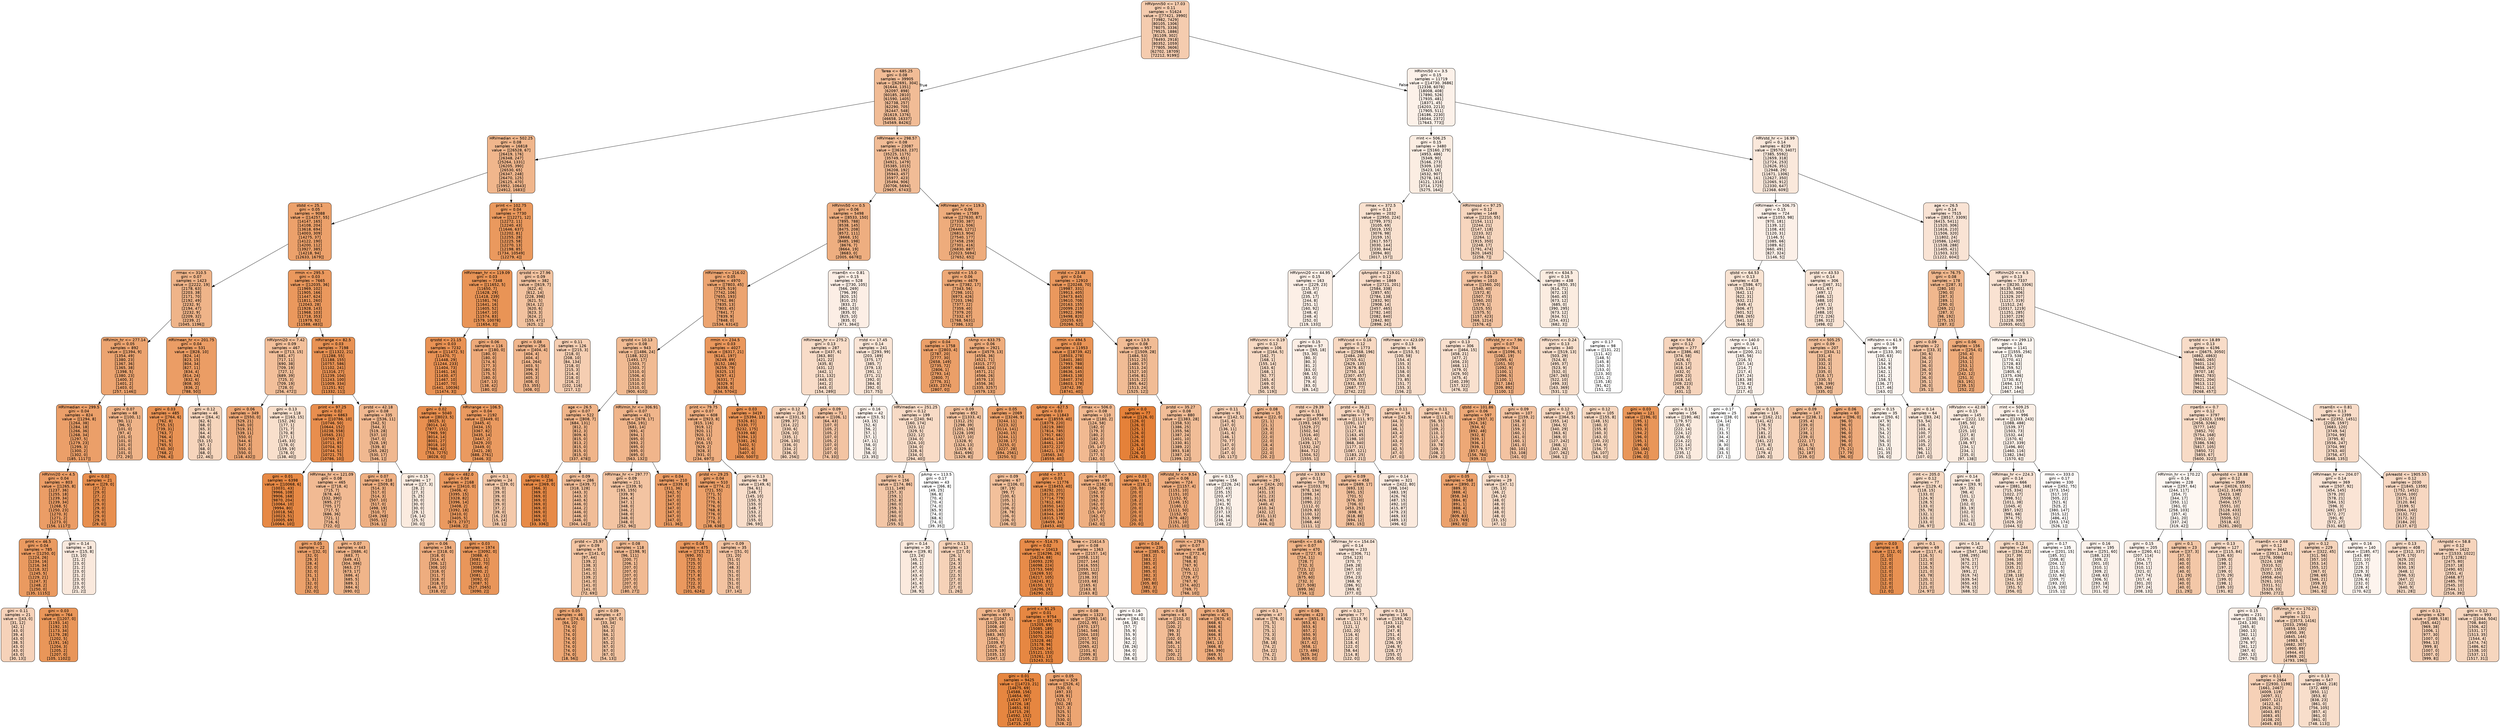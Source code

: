 digraph Tree {
node [shape=box, style="filled, rounded", color="black", fontname=helvetica] ;
edge [fontname=helvetica] ;
0 [label="HRVpnni50 <= 17.03\ngini = 0.11\nsamples = 51624\nvalue = [[77421, 3990]\n[73982, 7429]\n[80105, 1306]\n[78075, 3336]\n[79525, 1886]\n[81109, 302]\n[78493, 2918]\n[80352, 1059]\n[77805, 3606]\n[62702, 18709]\n[72212, 9199]]", fillcolor="#f5ccaf"] ;
1 [label="Tarea <= 685.25\ngini = 0.08\nsamples = 39905\nvalue = [[62691, 304]\n[61644, 1351]\n[62097, 898]\n[60185, 2810]\n[61590, 1405]\n[62738, 257]\n[62290, 705]\n[62447, 548]\n[61619, 1376]\n[46658, 16337]\n[54569, 8426]]", fillcolor="#f1bc96"] ;
0 -> 1 [labeldistance=2.5, labelangle=45, headlabel="True"] ;
3 [label="HRVmedian <= 502.25\ngini = 0.08\nsamples = 16818\nvalue = [[26528, 67]\n[26419, 176]\n[26348, 247]\n[25264, 1331]\n[26205, 390]\n[26530, 65]\n[26347, 248]\n[26470, 125]\n[26125, 470]\n[15952, 10643]\n[24912, 1683]]", fillcolor="#f0b68c"] ;
1 -> 3 ;
5 [label="ststd <= 25.1\ngini = 0.05\nsamples = 9088\nvalue = [[14257, 55]\n[14147, 165]\n[14108, 204]\n[13618, 694]\n[14003, 309]\n[14275, 37]\n[14122, 190]\n[14200, 112]\n[13927, 385]\n[14218, 94]\n[12633, 1679]]", fillcolor="#eca16b"] ;
3 -> 5 ;
15 [label="rrmax <= 310.5\ngini = 0.07\nsamples = 1423\nvalue = [[2222, 19]\n[2178, 63]\n[2203, 38]\n[2171, 70]\n[2192, 49]\n[2232, 9]\n[2194, 47]\n[2232, 9]\n[2209, 32]\n[2239, 2]\n[1045, 1196]]", fillcolor="#efb489"] ;
5 -> 15 ;
19 [label="HRVmin_hr <= 277.14\ngini = 0.05\nsamples = 892\nvalue = [[1394, 9]\n[1354, 49]\n[1380, 23]\n[1367, 36]\n[1365, 38]\n[1398, 5]\n[1380, 23]\n[1400, 3]\n[1401, 2]\n[1403, 0]\n[257, 1146]]", fillcolor="#eca470"] ;
15 -> 19 ;
107 [label="HRVmedian <= 299.5\ngini = 0.04\nsamples = 824\nvalue = [[1294, 8]\n[1264, 38]\n[1284, 18]\n[1266, 36]\n[1268, 34]\n[1297, 5]\n[1279, 23]\n[1299, 3]\n[1300, 2]\n[1302, 0]\n[185, 1117]]", fillcolor="#eb9f69"] ;
19 -> 107 ;
135 [label="HRVnni20 <= 4.5\ngini = 0.04\nsamples = 803\nvalue = [[1265, 8]\n[1237, 36]\n[1255, 18]\n[1239, 34]\n[1239, 34]\n[1268, 5]\n[1250, 23]\n[1270, 3]\n[1271, 2]\n[1273, 0]\n[156, 1117]]", fillcolor="#eb9d66"] ;
107 -> 135 ;
137 [label="print <= 46.5\ngini = 0.04\nsamples = 785\nvalue = [[1250, 0]\n[1224, 26]\n[1234, 16]\n[1216, 34]\n[1218, 32]\n[1245, 5]\n[1229, 21]\n[1247, 3]\n[1248, 2]\n[1250, 0]\n[135, 1115]]", fillcolor="#ea9a60"] ;
135 -> 137 ;
153 [label="gini = 0.11\nsamples = 21\nvalue = [[43, 0]\n[31, 12]\n[42, 1]\n[43, 0]\n[39, 4]\n[43, 0]\n[38, 5]\n[43, 0]\n[43, 0]\n[43, 0]\n[30, 13]]", fillcolor="#f6d2b9"] ;
137 -> 153 ;
154 [label="gini = 0.03\nsamples = 764\nvalue = [[1207, 0]\n[1193, 14]\n[1192, 15]\n[1173, 34]\n[1179, 28]\n[1202, 5]\n[1191, 16]\n[1204, 3]\n[1205, 2]\n[1207, 0]\n[105, 1102]]", fillcolor="#e99659"] ;
137 -> 154 ;
138 [label="gini = 0.14\nsamples = 18\nvalue = [[15, 8]\n[13, 10]\n[21, 2]\n[23, 0]\n[21, 2]\n[23, 0]\n[21, 2]\n[23, 0]\n[23, 0]\n[23, 0]\n[21, 2]]", fillcolor="#fae9dd"] ;
135 -> 138 ;
136 [label="gini = 0.02\nsamples = 21\nvalue = [[29, 0]\n[27, 2]\n[29, 0]\n[27, 2]\n[29, 0]\n[29, 0]\n[29, 0]\n[29, 0]\n[29, 0]\n[29, 0]\n[29, 0]]", fillcolor="#e88f4f"] ;
107 -> 136 ;
108 [label="gini = 0.07\nsamples = 68\nvalue = [[100, 1]\n[90, 11]\n[96, 5]\n[101, 0]\n[97, 4]\n[101, 0]\n[101, 0]\n[101, 0]\n[101, 0]\n[101, 0]\n[72, 29]]", fillcolor="#efb489"] ;
19 -> 108 ;
20 [label="HRVmean_hr <= 201.75\ngini = 0.04\nsamples = 531\nvalue = [[828, 10]\n[824, 14]\n[823, 15]\n[804, 34]\n[827, 11]\n[834, 4]\n[814, 24]\n[832, 6]\n[808, 30]\n[836, 2]\n[788, 50]]", fillcolor="#eb9d65"] ;
15 -> 20 ;
105 [label="gini = 0.03\nsamples = 485\nvalue = [[764, 6]\n[762, 8]\n[755, 15]\n[739, 31]\n[763, 7]\n[766, 4]\n[761, 9]\n[765, 5]\n[740, 30]\n[768, 2]\n[766, 4]]", fillcolor="#e99355"] ;
20 -> 105 ;
106 [label="gini = 0.12\nsamples = 46\nvalue = [[64, 4]\n[62, 6]\n[68, 0]\n[65, 3]\n[64, 4]\n[68, 0]\n[53, 15]\n[67, 1]\n[68, 0]\n[68, 0]\n[22, 46]]", fillcolor="#f6d5bc"] ;
20 -> 106 ;
16 [label="rrmin <= 295.5\ngini = 0.03\nsamples = 7665\nvalue = [[12035, 36]\n[11969, 102]\n[11905, 166]\n[11447, 624]\n[11811, 260]\n[12043, 28]\n[11928, 143]\n[11968, 103]\n[11718, 353]\n[11979, 92]\n[11588, 483]]", fillcolor="#ea985d"] ;
5 -> 16 ;
21 [label="HRVpnni20 <= 7.42\ngini = 0.09\nsamples = 467\nvalue = [[713, 15]\n[681, 47]\n[717, 11]\n[690, 38]\n[709, 19]\n[727, 1]\n[689, 39]\n[725, 3]\n[709, 19]\n[728, 0]\n[256, 472]]", fillcolor="#f2bf9a"] ;
16 -> 21 ;
73 [label="gini = 0.06\nsamples = 349\nvalue = [[550, 0]\n[529, 21]\n[540, 10]\n[519, 31]\n[539, 11]\n[550, 0]\n[544, 6]\n[547, 3]\n[550, 0]\n[550, 0]\n[118, 432]]", fillcolor="#eda877"] ;
21 -> 73 ;
74 [label="gini = 0.13\nsamples = 118\nvalue = [[163, 15]\n[152, 26]\n[177, 1]\n[171, 7]\n[170, 8]\n[177, 1]\n[145, 33]\n[178, 0]\n[159, 19]\n[178, 0]\n[138, 40]]", fillcolor="#f8dfcc"] ;
21 -> 74 ;
22 [label="HRVrange <= 82.5\ngini = 0.03\nsamples = 7198\nvalue = [[11322, 21]\n[11288, 55]\n[11188, 155]\n[10757, 586]\n[11102, 241]\n[11316, 27]\n[11239, 104]\n[11243, 100]\n[11009, 334]\n[11251, 92]\n[11332, 11]]", fillcolor="#e89254"] ;
16 -> 22 ;
35 [label="print <= 97.25\ngini = 0.02\nsamples = 6863\nvalue = [[10786, 10]\n[10746, 50]\n[10644, 152]\n[10238, 558]\n[10565, 231]\n[10769, 27]\n[10711, 85]\n[10704, 92]\n[10744, 52]\n[10721, 75]\n[10786, 10]]", fillcolor="#e88e4e"] ;
22 -> 35 ;
37 [label="gini = 0.01\nsamples = 6398\nvalue = [[10068, 6]\n[10031, 43]\n[9966, 108]\n[9906, 168]\n[9870, 204]\n[10064, 10]\n[9994, 80]\n[10018, 56]\n[10023, 51]\n[10005, 69]\n[10064, 10]]", fillcolor="#e78945"] ;
35 -> 37 ;
38 [label="HRVmax_hr <= 121.09\ngini = 0.08\nsamples = 465\nvalue = [[718, 4]\n[715, 7]\n[678, 44]\n[332, 390]\n[695, 27]\n[705, 17]\n[717, 5]\n[686, 36]\n[721, 1]\n[716, 6]\n[722, 0]]", fillcolor="#f1ba93"] ;
35 -> 38 ;
95 [label="gini = 0.05\nsamples = 22\nvalue = [[32, 0]\n[32, 0]\n[29, 3]\n[28, 4]\n[32, 0]\n[32, 0]\n[31, 1]\n[1, 31]\n[32, 0]\n[32, 0]\n[32, 0]]", fillcolor="#eba06a"] ;
38 -> 95 ;
96 [label="gini = 0.07\nsamples = 443\nvalue = [[686, 4]\n[683, 7]\n[649, 41]\n[304, 386]\n[663, 27]\n[673, 17]\n[686, 4]\n[685, 5]\n[689, 1]\n[684, 6]\n[690, 0]]", fillcolor="#f0b58a"] ;
38 -> 96 ;
36 [label="prstd <= 42.18\ngini = 0.08\nsamples = 335\nvalue = [[536, 11]\n[542, 5]\n[544, 3]\n[519, 28]\n[537, 10]\n[547, 0]\n[528, 19]\n[539, 8]\n[265, 282]\n[530, 17]\n[546, 1]]", fillcolor="#f0b890"] ;
22 -> 36 ;
147 [label="gini = 0.07\nsamples = 318\nvalue = [[509, 8]\n[514, 3]\n[517, 0]\n[514, 3]\n[507, 10]\n[517, 0]\n[498, 19]\n[510, 7]\n[249, 268]\n[505, 12]\n[516, 1]]", fillcolor="#efb083"] ;
36 -> 147 ;
148 [label="gini = 0.15\nsamples = 17\nvalue = [[27, 3]\n[28, 2]\n[27, 3]\n[5, 25]\n[30, 0]\n[30, 0]\n[30, 0]\n[29, 1]\n[16, 14]\n[25, 5]\n[30, 0]]", fillcolor="#fbebdf"] ;
36 -> 148 ;
6 [label="print <= 102.75\ngini = 0.04\nsamples = 7730\nvalue = [[12271, 12]\n[12272, 11]\n[12240, 43]\n[11646, 637]\n[12202, 81]\n[12255, 28]\n[12225, 58]\n[12270, 13]\n[12198, 85]\n[1734, 10549]\n[12279, 4]]", fillcolor="#ea995e"] ;
3 -> 6 ;
25 [label="HRVmean_hr <= 119.09\ngini = 0.03\nsamples = 7348\nvalue = [[11652, 5]\n[11650, 7]\n[11628, 29]\n[11418, 239]\n[11581, 76]\n[11641, 16]\n[11605, 52]\n[11647, 10]\n[11574, 83]\n[1579, 10078]\n[11654, 3]]", fillcolor="#e99456"] ;
6 -> 25 ;
51 [label="qrsstd <= 21.15\ngini = 0.03\nsamples = 7232\nvalue = [[11472, 5]\n[11470, 7]\n[11448, 29]\n[11244, 233]\n[11404, 73]\n[11461, 16]\n[11430, 47]\n[11467, 10]\n[11407, 70]\n[1441, 10036]\n[11474, 3]]", fillcolor="#e99254"] ;
25 -> 51 ;
125 [label="gini = 0.02\nsamples = 5040\nvalue = [[8023, 5]\n[8025, 3]\n[8014, 14]\n[7877, 151]\n[7969, 59]\n[8014, 14]\n[8001, 27]\n[8018, 10]\n[7986, 42]\n[753, 7275]\n[8028, 0]]", fillcolor="#e88f4f"] ;
51 -> 125 ;
126 [label="HRVrange <= 106.5\ngini = 0.04\nsamples = 2192\nvalue = [[3449, 0]\n[3445, 4]\n[3434, 15]\n[3367, 82]\n[3435, 14]\n[3447, 2]\n[3429, 20]\n[3449, 0]\n[3421, 28]\n[688, 2761]\n[3446, 3]]", fillcolor="#ea9a60"] ;
51 -> 126 ;
193 [label="rAmp <= 482.0\ngini = 0.04\nsamples = 2168\nvalue = [[3410, 0]\n[3406, 4]\n[3395, 15]\n[3328, 82]\n[3396, 14]\n[3408, 2]\n[3392, 18]\n[3410, 0]\n[3405, 5]\n[673, 2737]\n[3408, 2]]", fillcolor="#ea995f"] ;
126 -> 193 ;
195 [label="gini = 0.06\nsamples = 194\nvalue = [[318, 0]\n[318, 0]\n[314, 4]\n[306, 12]\n[308, 10]\n[318, 0]\n[311, 7]\n[318, 0]\n[318, 0]\n[146, 172]\n[318, 0]]", fillcolor="#eead7f"] ;
193 -> 195 ;
196 [label="gini = 0.03\nsamples = 1974\nvalue = [[3092, 0]\n[3088, 4]\n[3081, 11]\n[3022, 70]\n[3088, 4]\n[3090, 2]\n[3081, 11]\n[3092, 0]\n[3087, 5]\n[527, 2565]\n[3090, 2]]", fillcolor="#e9965a"] ;
193 -> 196 ;
194 [label="gini = 0.1\nsamples = 24\nvalue = [[39, 0]\n[39, 0]\n[39, 0]\n[39, 0]\n[39, 0]\n[39, 0]\n[37, 2]\n[39, 0]\n[16, 23]\n[15, 24]\n[38, 1]]", fillcolor="#f4c9aa"] ;
126 -> 194 ;
52 [label="gini = 0.06\nsamples = 116\nvalue = [[180, 0]\n[180, 0]\n[180, 0]\n[174, 6]\n[177, 3]\n[180, 0]\n[175, 5]\n[180, 0]\n[167, 13]\n[138, 42]\n[180, 0]]", fillcolor="#eda979"] ;
25 -> 52 ;
26 [label="qrsstd <= 27.96\ngini = 0.09\nsamples = 382\nvalue = [[619, 7]\n[622, 4]\n[612, 14]\n[228, 398]\n[621, 5]\n[614, 12]\n[620, 6]\n[623, 3]\n[624, 2]\n[155, 471]\n[625, 1]]", fillcolor="#f2c29f"] ;
6 -> 26 ;
177 [label="gini = 0.08\nsamples = 256\nvalue = [[404, 4]\n[404, 4]\n[404, 4]\n[144, 264]\n[403, 5]\n[399, 9]\n[406, 2]\n[405, 3]\n[408, 0]\n[53, 355]\n[408, 0]]", fillcolor="#f0b68d"] ;
26 -> 177 ;
178 [label="gini = 0.11\nsamples = 126\nvalue = [[215, 3]\n[218, 0]\n[208, 10]\n[84, 134]\n[218, 0]\n[215, 3]\n[214, 4]\n[218, 0]\n[216, 2]\n[102, 116]\n[217, 1]]", fillcolor="#f5ceb2"] ;
26 -> 178 ;
4 [label="HRVmean <= 298.57\ngini = 0.08\nsamples = 23087\nvalue = [[36163, 237]\n[35225, 1175]\n[35749, 651]\n[34921, 1479]\n[35385, 1015]\n[36208, 192]\n[35943, 457]\n[35977, 423]\n[35494, 906]\n[30706, 5694]\n[29657, 6743]]", fillcolor="#f1bc96"] ;
1 -> 4 ;
7 [label="HRVnni50 <= 0.5\ngini = 0.06\nsamples = 5498\nvalue = [[8533, 150]\n[7895, 788]\n[8538, 145]\n[8475, 208]\n[8572, 111]\n[8668, 15]\n[8485, 198]\n[8676, 7]\n[8664, 19]\n[8683, 0]\n[2005, 6678]]", fillcolor="#eeae80"] ;
4 -> 7 ;
29 [label="HRVmean <= 216.02\ngini = 0.05\nsamples = 4970\nvalue = [[7803, 45]\n[7329, 519]\n[7742, 106]\n[7655, 193]\n[7762, 86]\n[7835, 13]\n[7803, 45]\n[7841, 7]\n[7839, 9]\n[7848, 0]\n[1534, 6314]]", fillcolor="#eca470"] ;
7 -> 29 ;
31 [label="qrsstd <= 10.13\ngini = 0.08\nsamples = 943\nvalue = [[1486, 24]\n[1188, 322]\n[1493, 17]\n[1503, 7]\n[1503, 7]\n[1510, 0]\n[1506, 4]\n[1510, 0]\n[1510, 0]\n[1510, 0]\n[900, 610]]", fillcolor="#f1bb93"] ;
29 -> 31 ;
59 [label="age <= 26.5\ngini = 0.07\nsamples = 522\nvalue = [[808, 7]\n[684, 131]\n[812, 3]\n[812, 3]\n[809, 6]\n[815, 0]\n[813, 2]\n[815, 0]\n[815, 0]\n[815, 0]\n[337, 478]]", fillcolor="#f0b58a"] ;
31 -> 59 ;
61 [label="gini = 0.02\nsamples = 236\nvalue = [[369, 0]\n[366, 3]\n[369, 0]\n[369, 0]\n[369, 0]\n[369, 0]\n[369, 0]\n[369, 0]\n[369, 0]\n[369, 0]\n[33, 336]]", fillcolor="#e78a47"] ;
59 -> 61 ;
62 [label="gini = 0.09\nsamples = 286\nvalue = [[439, 7]\n[318, 128]\n[443, 3]\n[443, 3]\n[440, 6]\n[446, 0]\n[444, 2]\n[446, 0]\n[446, 0]\n[446, 0]\n[304, 142]]", fillcolor="#f1bd98"] ;
59 -> 62 ;
60 [label="HRVmin_hr <= 306.91\ngini = 0.07\nsamples = 421\nvalue = [[678, 17]\n[504, 191]\n[681, 14]\n[691, 4]\n[694, 1]\n[695, 0]\n[693, 2]\n[695, 0]\n[695, 0]\n[695, 0]\n[563, 132]]", fillcolor="#f0b58b"] ;
31 -> 60 ;
131 [label="HRVmax_hr <= 297.77\ngini = 0.09\nsamples = 211\nvalue = [[339, 9]\n[193, 155]\n[339, 9]\n[344, 4]\n[347, 1]\n[348, 0]\n[346, 2]\n[348, 0]\n[348, 0]\n[348, 0]\n[252, 96]]", fillcolor="#f3c4a2"] ;
60 -> 131 ;
187 [label="prstd <= 25.97\ngini = 0.09\nsamples = 93\nvalue = [[141, 0]\n[97, 44]\n[139, 2]\n[138, 3]\n[140, 1]\n[141, 0]\n[139, 2]\n[141, 0]\n[141, 0]\n[141, 0]\n[72, 69]]", fillcolor="#f3c5a3"] ;
131 -> 187 ;
189 [label="gini = 0.05\nsamples = 46\nvalue = [[74, 0]\n[64, 10]\n[74, 0]\n[74, 0]\n[74, 0]\n[74, 0]\n[74, 0]\n[74, 0]\n[74, 0]\n[74, 0]\n[18, 56]]", fillcolor="#eda774"] ;
187 -> 189 ;
190 [label="gini = 0.09\nsamples = 47\nvalue = [[67, 0]\n[33, 34]\n[65, 2]\n[64, 3]\n[66, 1]\n[67, 0]\n[65, 2]\n[67, 0]\n[67, 0]\n[67, 0]\n[54, 13]]", fillcolor="#f3c5a3"] ;
187 -> 190 ;
188 [label="gini = 0.08\nsamples = 118\nvalue = [[198, 9]\n[96, 111]\n[200, 7]\n[206, 1]\n[207, 0]\n[207, 0]\n[207, 0]\n[207, 0]\n[207, 0]\n[207, 0]\n[180, 27]]", fillcolor="#f1ba92"] ;
131 -> 188 ;
132 [label="gini = 0.04\nsamples = 210\nvalue = [[339, 8]\n[311, 36]\n[342, 5]\n[347, 0]\n[347, 0]\n[347, 0]\n[347, 0]\n[347, 0]\n[347, 0]\n[347, 0]\n[311, 36]]", fillcolor="#eb9c64"] ;
60 -> 132 ;
32 [label="rrmin <= 234.5\ngini = 0.03\nsamples = 4027\nvalue = [[6317, 21]\n[6141, 197]\n[6249, 89]\n[6152, 186]\n[6259, 79]\n[6325, 13]\n[6297, 41]\n[6331, 7]\n[6329, 9]\n[6338, 0]\n[634, 5704]]", fillcolor="#ea975c"] ;
29 -> 32 ;
89 [label="print <= 79.75\ngini = 0.07\nsamples = 608\nvalue = [[923, 8]\n[815, 116]\n[919, 12]\n[920, 11]\n[920, 11]\n[931, 0]\n[916, 15]\n[929, 2]\n[928, 3]\n[931, 0]\n[234, 697]]", fillcolor="#efaf81"] ;
32 -> 89 ;
91 [label="prstd <= 29.25\ngini = 0.04\nsamples = 510\nvalue = [[774, 2]\n[721, 55]\n[771, 5]\n[775, 1]\n[770, 6]\n[776, 0]\n[768, 8]\n[776, 0]\n[773, 3]\n[776, 0]\n[138, 638]]", fillcolor="#eb9f68"] ;
89 -> 91 ;
133 [label="gini = 0.04\nsamples = 475\nvalue = [[723, 2]\n[690, 35]\n[720, 5]\n[725, 0]\n[722, 3]\n[725, 0]\n[717, 8]\n[725, 0]\n[722, 3]\n[725, 0]\n[101, 624]]", fillcolor="#ea985e"] ;
91 -> 133 ;
134 [label="gini = 0.09\nsamples = 35\nvalue = [[51, 0]\n[31, 20]\n[51, 0]\n[50, 1]\n[48, 3]\n[51, 0]\n[51, 0]\n[51, 0]\n[51, 0]\n[51, 0]\n[37, 14]]", fillcolor="#f3c3a1"] ;
91 -> 134 ;
92 [label="gini = 0.13\nsamples = 98\nvalue = [[149, 6]\n[94, 61]\n[148, 7]\n[145, 10]\n[150, 5]\n[155, 0]\n[148, 7]\n[153, 2]\n[155, 0]\n[155, 0]\n[96, 59]]", fillcolor="#f8ddca"] ;
89 -> 92 ;
90 [label="gini = 0.03\nsamples = 3419\nvalue = [[5394, 13]\n[5326, 81]\n[5330, 77]\n[5232, 175]\n[5339, 68]\n[5394, 13]\n[5381, 26]\n[5402, 5]\n[5401, 6]\n[5407, 0]\n[400, 5007]]", fillcolor="#e99355"] ;
32 -> 90 ;
30 [label="rrsamEn <= 0.81\ngini = 0.15\nsamples = 528\nvalue = [[730, 105]\n[566, 269]\n[796, 39]\n[820, 15]\n[810, 25]\n[833, 2]\n[682, 153]\n[835, 0]\n[825, 10]\n[835, 0]\n[471, 364]]", fillcolor="#fceee5"] ;
7 -> 30 ;
47 [label="HRVmean_hr <= 275.2\ngini = 0.13\nsamples = 287\nvalue = [[437, 6]\n[363, 80]\n[421, 22]\n[435, 8]\n[431, 12]\n[442, 1]\n[311, 132]\n[443, 0]\n[441, 2]\n[443, 0]\n[154, 289]]", fillcolor="#f8dcc8"] ;
30 -> 47 ;
93 [label="gini = 0.12\nsamples = 216\nvalue = [[331, 5]\n[299, 37]\n[314, 22]\n[330, 6]\n[326, 10]\n[335, 1]\n[206, 130]\n[336, 0]\n[334, 2]\n[336, 0]\n[80, 256]]", fillcolor="#f7d6be"] ;
47 -> 93 ;
94 [label="gini = 0.09\nsamples = 71\nvalue = [[106, 1]\n[64, 43]\n[107, 0]\n[105, 2]\n[105, 2]\n[107, 0]\n[105, 2]\n[107, 0]\n[107, 0]\n[107, 0]\n[74, 33]]", fillcolor="#f3c4a3"] ;
47 -> 94 ;
48 [label="rrstd <= 17.45\ngini = 0.14\nsamples = 241\nvalue = [[293, 99]\n[203, 189]\n[375, 17]\n[385, 7]\n[379, 13]\n[391, 1]\n[371, 21]\n[392, 0]\n[384, 8]\n[392, 0]\n[317, 75]]", fillcolor="#fae5d6"] ;
30 -> 48 ;
165 [label="gini = 0.16\nsamples = 42\nvalue = [[53, 5]\n[43, 15]\n[52, 6]\n[56, 2]\n[57, 1]\n[57, 1]\n[47, 11]\n[58, 0]\n[56, 2]\n[58, 0]\n[23, 35]]", fillcolor="#fcf2eb"] ;
48 -> 165 ;
166 [label="HRVmedian <= 251.25\ngini = 0.12\nsamples = 199\nvalue = [[240, 94]\n[160, 174]\n[323, 11]\n[329, 5]\n[322, 12]\n[334, 0]\n[324, 10]\n[334, 0]\n[328, 6]\n[334, 0]\n[294, 40]]", fillcolor="#f8dbc6"] ;
48 -> 166 ;
167 [label="gini = 0.1\nsamples = 156\nvalue = [[174, 86]\n[111, 149]\n[257, 3]\n[259, 1]\n[252, 8]\n[260, 0]\n[259, 1]\n[260, 0]\n[260, 0]\n[260, 0]\n[255, 5]]", fillcolor="#f3c6a6"] ;
166 -> 167 ;
168 [label="pAmp <= 113.5\ngini = 0.17\nsamples = 43\nvalue = [[66, 8]\n[49, 25]\n[66, 8]\n[70, 4]\n[70, 4]\n[74, 0]\n[65, 9]\n[74, 0]\n[68, 6]\n[74, 0]\n[39, 35]]", fillcolor="#ffffff"] ;
166 -> 168 ;
181 [label="gini = 0.14\nsamples = 30\nvalue = [[39, 8]\n[23, 24]\n[45, 2]\n[46, 1]\n[47, 0]\n[47, 0]\n[43, 4]\n[47, 0]\n[41, 6]\n[47, 0]\n[38, 9]]", fillcolor="#fbeade"] ;
168 -> 181 ;
182 [label="gini = 0.11\nsamples = 13\nvalue = [[27, 0]\n[26, 1]\n[21, 6]\n[24, 3]\n[23, 4]\n[27, 0]\n[22, 5]\n[27, 0]\n[27, 0]\n[27, 0]\n[1, 26]]", fillcolor="#f6d2b8"] ;
168 -> 182 ;
8 [label="HRVmean_hr <= 119.3\ngini = 0.06\nsamples = 17589\nvalue = [[27630, 87]\n[27330, 387]\n[27211, 506]\n[26446, 1271]\n[26813, 904]\n[27540, 177]\n[27458, 259]\n[27301, 416]\n[26830, 887]\n[22023, 5694]\n[27652, 65]]", fillcolor="#eeac7c"] ;
4 -> 8 ;
9 [label="qrsstd <= 15.0\ngini = 0.06\nsamples = 4679\nvalue = [[7382, 17]\n[7343, 56]\n[7298, 101]\n[6973, 426]\n[7203, 196]\n[7377, 22]\n[7359, 40]\n[7379, 20]\n[7332, 67]\n[1768, 5631]\n[7386, 13]]", fillcolor="#eda876"] ;
8 -> 9 ;
99 [label="gini = 0.04\nsamples = 1758\nvalue = [[2803, 4]\n[2787, 20]\n[2777, 30]\n[2658, 149]\n[2735, 72]\n[2806, 1]\n[2793, 14]\n[2800, 7]\n[2776, 31]\n[433, 2374]\n[2807, 0]]", fillcolor="#eb9f68"] ;
9 -> 99 ;
100 [label="rAmp <= 633.75\ngini = 0.06\nsamples = 2921\nvalue = [[4579, 13]\n[4556, 36]\n[4521, 71]\n[4315, 277]\n[4468, 124]\n[4571, 21]\n[4566, 26]\n[4579, 13]\n[4556, 36]\n[1335, 3257]\n[4579, 13]]", fillcolor="#eeac7c"] ;
9 -> 100 ;
101 [label="gini = 0.09\nsamples = 852\nvalue = [[1333, 4]\n[1312, 25]\n[1298, 39]\n[1201, 136]\n[1228, 109]\n[1327, 10]\n[1328, 9]\n[1324, 13]\n[1329, 8]\n[641, 696]\n[1329, 8]]", fillcolor="#f2c29f"] ;
100 -> 101 ;
102 [label="gini = 0.05\nsamples = 2069\nvalue = [[3246, 9]\n[3244, 11]\n[3223, 32]\n[3114, 141]\n[3240, 15]\n[3244, 11]\n[3238, 17]\n[3255, 0]\n[3227, 28]\n[694, 2561]\n[3250, 5]]", fillcolor="#eba069"] ;
100 -> 102 ;
10 [label="rrstd <= 23.48\ngini = 0.04\nsamples = 12910\nvalue = [[20248, 70]\n[19987, 331]\n[19913, 405]\n[19473, 845]\n[19610, 708]\n[20163, 155]\n[20099, 219]\n[19922, 396]\n[19498, 820]\n[20255, 63]\n[20266, 52]]", fillcolor="#ea985d"] ;
8 -> 10 ;
23 [label="rrmin <= 494.5\ngini = 0.03\nsamples = 11953\nvalue = [[18739, 42]\n[18503, 278]\n[18401, 380]\n[17993, 788]\n[18097, 684]\n[18636, 145]\n[18643, 138]\n[18407, 374]\n[18603, 178]\n[18742, 39]\n[18741, 40]]", fillcolor="#e99456"] ;
10 -> 23 ;
39 [label="qAmp <= -627.5\ngini = 0.03\nsamples = 11843\nvalue = [[18559, 40]\n[18379, 220]\n[18219, 380]\n[17814, 785]\n[17917, 682]\n[18454, 145]\n[18461, 138]\n[18372, 227]\n[18421, 178]\n[18565, 34]\n[18559, 40]]", fillcolor="#e99254"] ;
23 -> 39 ;
67 [label="gini = 0.09\nsamples = 67\nvalue = [[106, 0]\n[87, 19]\n[99, 7]\n[100, 6]\n[105, 1]\n[104, 2]\n[106, 0]\n[28, 78]\n[106, 0]\n[106, 0]\n[106, 0]]", fillcolor="#f2c09b"] ;
39 -> 67 ;
68 [label="prstd <= 37.1\ngini = 0.03\nsamples = 11776\nvalue = [[18453, 40]\n[18292, 201]\n[18120, 373]\n[17714, 779]\n[17812, 681]\n[18350, 143]\n[18355, 138]\n[18344, 149]\n[18315, 178]\n[18459, 34]\n[18453, 40]]", fillcolor="#e89253"] ;
39 -> 68 ;
69 [label="sAmp <= -514.75\ngini = 0.02\nsamples = 10413\nvalue = [[16296, 26]\n[16234, 88]\n[16093, 229]\n[16098, 224]\n[15753, 569]\n[16269, 53]\n[16217, 105]\n[16241, 81]\n[16150, 172]\n[16296, 26]\n[16290, 32]]", fillcolor="#e78b49"] ;
68 -> 69 ;
71 [label="gini = 0.07\nsamples = 659\nvalue = [[1047, 1]\n[1029, 19]\n[1008, 40]\n[1005, 43]\n[683, 365]\n[1041, 7]\n[1039, 9]\n[1001, 47]\n[1029, 19]\n[1035, 13]\n[1047, 1]]", fillcolor="#f0b68c"] ;
69 -> 71 ;
72 [label="print <= 91.25\ngini = 0.01\nsamples = 9754\nvalue = [[15249, 25]\n[15205, 69]\n[15085, 189]\n[15093, 181]\n[15070, 204]\n[15228, 46]\n[15178, 96]\n[15240, 34]\n[15121, 153]\n[15261, 13]\n[15243, 31]]", fillcolor="#e68742"] ;
69 -> 72 ;
175 [label="gini = 0.01\nsamples = 9425\nvalue = [[14723, 21]\n[14675, 69]\n[14588, 156]\n[14654, 90]\n[14547, 197]\n[14726, 18]\n[14651, 93]\n[14715, 29]\n[14592, 152]\n[14731, 13]\n[14715, 29]]", fillcolor="#e68640"] ;
72 -> 175 ;
176 [label="gini = 0.05\nsamples = 329\nvalue = [[526, 4]\n[530, 0]\n[497, 33]\n[439, 91]\n[523, 7]\n[502, 28]\n[527, 3]\n[525, 5]\n[529, 1]\n[530, 0]\n[528, 2]]", fillcolor="#eda572"] ;
72 -> 176 ;
70 [label="Tarea <= 21614.5\ngini = 0.08\nsamples = 1363\nvalue = [[2157, 14]\n[2058, 113]\n[2027, 144]\n[1616, 555]\n[2059, 112]\n[2081, 90]\n[2138, 33]\n[2103, 68]\n[2165, 6]\n[2163, 8]\n[2163, 8]]", fillcolor="#f1bb94"] ;
68 -> 70 ;
191 [label="gini = 0.08\nsamples = 1323\nvalue = [[2093, 14]\n[2012, 95]\n[1970, 137]\n[1561, 546]\n[2004, 103]\n[2017, 90]\n[2076, 31]\n[2065, 42]\n[2101, 6]\n[2099, 8]\n[2105, 2]]", fillcolor="#f0b890"] ;
70 -> 191 ;
192 [label="gini = 0.16\nsamples = 40\nvalue = [[64, 0]\n[46, 18]\n[57, 7]\n[55, 9]\n[55, 9]\n[64, 0]\n[62, 2]\n[38, 26]\n[64, 0]\n[64, 0]\n[58, 6]]", fillcolor="#fef8f4"] ;
70 -> 192 ;
40 [label="rrmax <= 506.0\ngini = 0.08\nsamples = 110\nvalue = [[180, 2]\n[124, 58]\n[182, 0]\n[179, 3]\n[180, 2]\n[182, 0]\n[182, 0]\n[35, 147]\n[182, 0]\n[177, 5]\n[182, 0]]", fillcolor="#f1b991"] ;
23 -> 40 ;
171 [label="gini = 0.07\nsamples = 99\nvalue = [[162, 0]\n[104, 58]\n[162, 0]\n[159, 3]\n[162, 0]\n[162, 0]\n[162, 0]\n[15, 147]\n[162, 0]\n[157, 5]\n[162, 0]]", fillcolor="#eeaf81"] ;
40 -> 171 ;
172 [label="gini = 0.03\nsamples = 11\nvalue = [[18, 2]\n[20, 0]\n[20, 0]\n[20, 0]\n[18, 2]\n[20, 0]\n[20, 0]\n[20, 0]\n[20, 0]\n[20, 0]\n[20, 0]]", fillcolor="#e9965a"] ;
40 -> 172 ;
24 [label="age <= 13.5\ngini = 0.08\nsamples = 957\nvalue = [[1509, 28]\n[1484, 53]\n[1512, 25]\n[1480, 57]\n[1513, 24]\n[1527, 10]\n[1456, 81]\n[1515, 22]\n[895, 642]\n[1513, 24]\n[1525, 12]]", fillcolor="#f1bc95"] ;
10 -> 24 ;
77 [label="gini = 0.0\nsamples = 77\nvalue = [[126, 0]\n[126, 0]\n[126, 0]\n[125, 1]\n[126, 0]\n[126, 0]\n[126, 0]\n[126, 0]\n[2, 124]\n[126, 0]\n[126, 0]]", fillcolor="#e58139"] ;
24 -> 77 ;
78 [label="prstd <= 35.27\ngini = 0.08\nsamples = 880\nvalue = [[1383, 28]\n[1358, 53]\n[1386, 25]\n[1355, 56]\n[1387, 24]\n[1401, 10]\n[1330, 81]\n[1389, 22]\n[893, 518]\n[1387, 24]\n[1399, 12]]", fillcolor="#f1bd97"] ;
24 -> 78 ;
103 [label="HRVstd_hr <= 9.54\ngini = 0.06\nsamples = 724\nvalue = [[1157, 4]\n[1151, 10]\n[1151, 10]\n[1152, 9]\n[1146, 15]\n[1160, 1]\n[1111, 50]\n[1152, 9]\n[679, 482]\n[1151, 10]\n[1151, 10]]", fillcolor="#eead7f"] ;
78 -> 103 ;
127 [label="gini = 0.04\nsamples = 236\nvalue = [[385, 0]\n[383, 2]\n[383, 2]\n[385, 0]\n[381, 4]\n[385, 0]\n[382, 3]\n[385, 0]\n[305, 80]\n[382, 3]\n[385, 0]]", fillcolor="#ea995f"] ;
103 -> 127 ;
128 [label="rrmin <= 279.5\ngini = 0.07\nsamples = 488\nvalue = [[772, 4]\n[768, 8]\n[768, 8]\n[767, 9]\n[765, 11]\n[775, 1]\n[729, 47]\n[767, 9]\n[374, 402]\n[769, 7]\n[766, 10]]", fillcolor="#efb388"] ;
103 -> 128 ;
129 [label="gini = 0.08\nsamples = 63\nvalue = [[102, 0]\n[100, 2]\n[100, 2]\n[99, 3]\n[99, 3]\n[102, 0]\n[68, 34]\n[101, 1]\n[90, 12]\n[100, 2]\n[101, 1]]", fillcolor="#f1bc96"] ;
128 -> 129 ;
130 [label="gini = 0.06\nsamples = 425\nvalue = [[670, 4]\n[668, 6]\n[668, 6]\n[668, 6]\n[666, 8]\n[673, 1]\n[661, 13]\n[666, 8]\n[284, 390]\n[669, 5]\n[665, 9]]", fillcolor="#eeac7d"] ;
128 -> 130 ;
104 [label="gini = 0.15\nsamples = 156\nvalue = [[226, 24]\n[207, 43]\n[235, 15]\n[203, 47]\n[241, 9]\n[241, 9]\n[219, 31]\n[237, 13]\n[214, 36]\n[236, 14]\n[248, 2]]", fillcolor="#fcf1e9"] ;
78 -> 104 ;
2 [label="HRVnni50 <= 3.5\ngini = 0.15\nsamples = 11719\nvalue = [[14730, 3686]\n[12338, 6078]\n[18008, 408]\n[17890, 526]\n[17935, 481]\n[18371, 45]\n[16203, 2213]\n[17905, 511]\n[16186, 2230]\n[16044, 2372]\n[17643, 773]]", fillcolor="#fcf1e9"] ;
0 -> 2 [labeldistance=2.5, labelangle=-45, headlabel="False"] ;
11 [label="rrint <= 506.25\ngini = 0.15\nsamples = 3480\nvalue = [[5160, 279]\n[4953, 486]\n[5349, 90]\n[5166, 273]\n[5309, 130]\n[5423, 16]\n[4532, 907]\n[5278, 161]\n[4121, 1318]\n[3714, 1725]\n[5275, 164]]", fillcolor="#fbede2"] ;
2 -> 11 ;
13 [label="rrmax <= 372.5\ngini = 0.13\nsamples = 2032\nvalue = [[2950, 224]\n[2799, 375]\n[3105, 69]\n[3019, 155]\n[3076, 98]\n[3159, 15]\n[2617, 557]\n[3030, 144]\n[2330, 844]\n[3094, 80]\n[3017, 157]]", fillcolor="#f9e1cf"] ;
11 -> 13 ;
45 [label="HRVpnni20 <= 44.95\ngini = 0.15\nsamples = 163\nvalue = [[229, 23]\n[215, 37]\n[248, 4]\n[235, 17]\n[244, 8]\n[251, 1]\n[160, 92]\n[248, 4]\n[248, 4]\n[252, 0]\n[119, 133]]", fillcolor="#fcefe6"] ;
13 -> 45 ;
117 [label="HRVcvnni <= 0.19\ngini = 0.12\nsamples = 106\nvalue = [[164, 5]\n[162, 7]\n[168, 1]\n[155, 14]\n[163, 6]\n[168, 1]\n[92, 77]\n[165, 4]\n[169, 0]\n[169, 0]\n[50, 119]]", fillcolor="#f7d9c3"] ;
45 -> 117 ;
185 [label="gini = 0.11\nsamples = 91\nvalue = [[142, 5]\n[141, 6]\n[147, 0]\n[136, 11]\n[141, 6]\n[146, 1]\n[70, 77]\n[147, 0]\n[147, 0]\n[147, 0]\n[30, 117]]", fillcolor="#f5cfb4"] ;
117 -> 185 ;
186 [label="gini = 0.08\nsamples = 15\nvalue = [[22, 0]\n[21, 1]\n[21, 1]\n[19, 3]\n[22, 0]\n[22, 0]\n[22, 0]\n[18, 4]\n[22, 0]\n[22, 0]\n[20, 2]]", fillcolor="#f1b991"] ;
117 -> 186 ;
118 [label="gini = 0.15\nsamples = 57\nvalue = [[65, 18]\n[53, 30]\n[80, 3]\n[80, 3]\n[81, 2]\n[83, 0]\n[68, 15]\n[83, 0]\n[79, 4]\n[83, 0]\n[69, 14]]", fillcolor="#fceee5"] ;
45 -> 118 ;
46 [label="qAmpstd <= 219.01\ngini = 0.12\nsamples = 1869\nvalue = [[2721, 201]\n[2584, 338]\n[2857, 65]\n[2784, 138]\n[2832, 90]\n[2908, 14]\n[2457, 465]\n[2782, 140]\n[2082, 840]\n[2842, 80]\n[2898, 24]]", fillcolor="#f8dbc7"] ;
13 -> 46 ;
63 [label="HRVcvsd <= 0.16\ngini = 0.12\nsamples = 1773\nvalue = [[2568, 196]\n[2484, 280]\n[2703, 61]\n[2629, 135]\n[2679, 85]\n[2750, 14]\n[2307, 457]\n[2709, 55]\n[1931, 833]\n[2687, 77]\n[2742, 22]]", fillcolor="#f7d8c1"] ;
46 -> 63 ;
65 [label="rrstd <= 29.39\ngini = 0.11\nsamples = 994\nvalue = [[1457, 99]\n[1393, 163]\n[1529, 27]\n[1502, 54]\n[1516, 40]\n[1552, 4]\n[1439, 117]\n[1532, 24]\n[844, 712]\n[1504, 52]\n[1555, 1]]", fillcolor="#f5cfb4"] ;
63 -> 65 ;
119 [label="gini = 0.1\nsamples = 291\nvalue = [[424, 20]\n[415, 29]\n[431, 13]\n[421, 23]\n[426, 18]\n[440, 4]\n[410, 34]\n[432, 12]\n[331, 113]\n[436, 8]\n[444, 0]]", fillcolor="#f3c6a6"] ;
65 -> 119 ;
120 [label="prstd <= 33.93\ngini = 0.11\nsamples = 703\nvalue = [[1033, 79]\n[978, 134]\n[1098, 14]\n[1081, 31]\n[1090, 22]\n[1112, 0]\n[1029, 83]\n[1100, 12]\n[513, 599]\n[1068, 44]\n[1111, 1]]", fillcolor="#f5cfb4"] ;
65 -> 120 ;
121 [label="rrsamEn <= 0.66\ngini = 0.07\nsamples = 470\nvalue = [[727, 8]\n[724, 11]\n[728, 7]\n[732, 3]\n[723, 12]\n[735, 0]\n[675, 60]\n[732, 3]\n[227, 508]\n[699, 36]\n[734, 1]]", fillcolor="#efb488"] ;
120 -> 121 ;
179 [label="gini = 0.1\nsamples = 47\nvalue = [[76, 0]\n[71, 5]\n[75, 1]\n[75, 1]\n[73, 3]\n[76, 0]\n[58, 18]\n[74, 2]\n[54, 22]\n[74, 2]\n[75, 1]]", fillcolor="#f4ccaf"] ;
121 -> 179 ;
180 [label="gini = 0.06\nsamples = 423\nvalue = [[651, 8]\n[653, 6]\n[653, 6]\n[657, 2]\n[650, 9]\n[659, 0]\n[617, 42]\n[658, 1]\n[173, 486]\n[625, 34]\n[659, 0]]", fillcolor="#eead7f"] ;
121 -> 180 ;
122 [label="HRVmax_hr <= 154.04\ngini = 0.14\nsamples = 233\nvalue = [[306, 71]\n[254, 123]\n[370, 7]\n[349, 28]\n[367, 10]\n[377, 0]\n[354, 23]\n[368, 9]\n[286, 91]\n[369, 8]\n[377, 0]]", fillcolor="#fae6d8"] ;
120 -> 122 ;
123 [label="gini = 0.12\nsamples = 77\nvalue = [[113, 9]\n[111, 11]\n[121, 1]\n[102, 20]\n[116, 6]\n[122, 0]\n[118, 4]\n[122, 0]\n[58, 64]\n[114, 8]\n[122, 0]]", fillcolor="#f8dbc6"] ;
122 -> 123 ;
124 [label="gini = 0.13\nsamples = 156\nvalue = [[193, 62]\n[143, 112]\n[249, 6]\n[247, 8]\n[251, 4]\n[255, 0]\n[236, 19]\n[246, 9]\n[228, 27]\n[255, 0]\n[255, 0]]", fillcolor="#f8dcc9"] ;
122 -> 124 ;
66 [label="prstd <= 36.21\ngini = 0.12\nsamples = 779\nvalue = [[1111, 97]\n[1091, 117]\n[1174, 34]\n[1127, 81]\n[1163, 45]\n[1198, 10]\n[868, 340]\n[1177, 31]\n[1087, 121]\n[1183, 25]\n[1187, 21]]", fillcolor="#f7d6bf"] ;
63 -> 66 ;
97 [label="gini = 0.09\nsamples = 458\nvalue = [[689, 17]\n[693, 13]\n[691, 15]\n[701, 5]\n[676, 30]\n[706, 0]\n[453, 253]\n[698, 8]\n[618, 88]\n[694, 12]\n[691, 15]]", fillcolor="#f2c19e"] ;
66 -> 97 ;
98 [label="gini = 0.14\nsamples = 321\nvalue = [[422, 80]\n[398, 104]\n[483, 19]\n[426, 76]\n[487, 15]\n[492, 10]\n[415, 87]\n[479, 23]\n[469, 33]\n[489, 13]\n[496, 6]]", fillcolor="#fbeade"] ;
66 -> 98 ;
64 [label="HRVmean <= 423.09\ngini = 0.13\nsamples = 96\nvalue = [[153, 5]\n[100, 58]\n[154, 4]\n[155, 3]\n[153, 5]\n[158, 0]\n[150, 8]\n[73, 85]\n[151, 7]\n[155, 3]\n[156, 2]]", fillcolor="#f8decb"] ;
46 -> 64 ;
173 [label="gini = 0.11\nsamples = 34\nvalue = [[42, 5]\n[44, 3]\n[44, 3]\n[46, 1]\n[43, 4]\n[47, 0]\n[43, 4]\n[40, 7]\n[42, 5]\n[47, 0]\n[47, 0]]", fillcolor="#f6d1b7"] ;
64 -> 173 ;
174 [label="gini = 0.11\nsamples = 62\nvalue = [[111, 0]\n[56, 55]\n[110, 1]\n[109, 2]\n[110, 1]\n[111, 0]\n[107, 4]\n[33, 78]\n[109, 2]\n[108, 3]\n[109, 2]]", fillcolor="#f5ceb2"] ;
64 -> 174 ;
14 [label="HRVrmssd <= 97.25\ngini = 0.12\nsamples = 1448\nvalue = [[2210, 55]\n[2154, 111]\n[2244, 21]\n[2147, 118]\n[2233, 32]\n[2264, 1]\n[1915, 350]\n[2248, 17]\n[1791, 474]\n[620, 1645]\n[2258, 7]]", fillcolor="#f7d6be"] ;
11 -> 14 ;
43 [label="nnint <= 511.25\ngini = 0.09\nsamples = 1010\nvalue = [[1560, 20]\n[1540, 40]\n[1572, 8]\n[1507, 73]\n[1560, 20]\n[1579, 1]\n[1525, 55]\n[1575, 5]\n[1157, 423]\n[366, 1214]\n[1576, 4]]", fillcolor="#f3c3a1"] ;
14 -> 43 ;
75 [label="gini = 0.13\nsamples = 306\nvalue = [[464, 15]\n[458, 21]\n[477, 2]\n[456, 23]\n[468, 11]\n[479, 0]\n[429, 50]\n[475, 4]\n[240, 239]\n[157, 322]\n[476, 3]]", fillcolor="#f9e0ce"] ;
43 -> 75 ;
76 [label="HRVstd_hr <= 7.96\ngini = 0.07\nsamples = 704\nvalue = [[1096, 5]\n[1082, 19]\n[1095, 6]\n[1051, 50]\n[1092, 9]\n[1100, 1]\n[1096, 5]\n[1100, 1]\n[917, 184]\n[209, 892]\n[1100, 1]]", fillcolor="#efb185"] ;
43 -> 76 ;
79 [label="qtstd <= 101.86\ngini = 0.06\nsamples = 597\nvalue = [[937, 3]\n[924, 16]\n[934, 6]\n[892, 48]\n[932, 8]\n[939, 1]\n[936, 4]\n[939, 1]\n[857, 83]\n[156, 784]\n[939, 1]]", fillcolor="#eda876"] ;
76 -> 79 ;
149 [label="gini = 0.05\nsamples = 568\nvalue = [[890, 2]\n[889, 3]\n[888, 4]\n[858, 34]\n[884, 8]\n[891, 1]\n[888, 4]\n[891, 1]\n[809, 83]\n[123, 769]\n[892, 0]]", fillcolor="#eca26d"] ;
79 -> 149 ;
150 [label="gini = 0.13\nsamples = 29\nvalue = [[47, 1]\n[35, 13]\n[46, 2]\n[34, 14]\n[48, 0]\n[48, 0]\n[48, 0]\n[48, 0]\n[48, 0]\n[33, 15]\n[47, 1]]", fillcolor="#f8ddc9"] ;
79 -> 150 ;
80 [label="gini = 0.09\nsamples = 107\nvalue = [[159, 2]\n[158, 3]\n[161, 0]\n[159, 2]\n[160, 1]\n[161, 0]\n[160, 1]\n[161, 0]\n[60, 101]\n[53, 108]\n[161, 0]]", fillcolor="#f3c3a1"] ;
76 -> 80 ;
44 [label="rrint <= 634.5\ngini = 0.15\nsamples = 438\nvalue = [[650, 35]\n[614, 71]\n[672, 13]\n[640, 45]\n[673, 12]\n[685, 0]\n[390, 295]\n[673, 12]\n[634, 51]\n[254, 431]\n[682, 3]]", fillcolor="#fbece0"] ;
14 -> 44 ;
113 [label="HRVcvnni <= 0.24\ngini = 0.13\nsamples = 340\nvalue = [[519, 13]\n[503, 29]\n[524, 8]\n[495, 37]\n[523, 9]\n[532, 0]\n[267, 265]\n[522, 10]\n[499, 33]\n[163, 369]\n[531, 1]]", fillcolor="#f8dfcc"] ;
44 -> 113 ;
115 [label="gini = 0.12\nsamples = 235\nvalue = [[364, 5]\n[355, 14]\n[364, 5]\n[340, 29]\n[363, 6]\n[369, 0]\n[127, 242]\n[368, 1]\n[343, 26]\n[107, 262]\n[368, 1]]", fillcolor="#f7d7c0"] ;
113 -> 115 ;
116 [label="gini = 0.12\nsamples = 105\nvalue = [[155, 8]\n[148, 15]\n[160, 3]\n[155, 8]\n[160, 3]\n[163, 0]\n[140, 23]\n[154, 9]\n[156, 7]\n[56, 107]\n[163, 0]]", fillcolor="#f7d7bf"] ;
113 -> 116 ;
114 [label="gini = 0.17\nsamples = 98\nvalue = [[131, 22]\n[111, 42]\n[148, 5]\n[145, 8]\n[150, 3]\n[153, 0]\n[123, 30]\n[151, 2]\n[135, 18]\n[91, 62]\n[151, 2]]", fillcolor="#ffffff"] ;
44 -> 114 ;
12 [label="HRVstd_hr <= 16.99\ngini = 0.14\nsamples = 8239\nvalue = [[9570, 3407]\n[7385, 5592]\n[12659, 318]\n[12724, 253]\n[12626, 351]\n[12948, 29]\n[11671, 1306]\n[12627, 350]\n[12065, 912]\n[12330, 647]\n[12368, 609]]", fillcolor="#fae8db"] ;
2 -> 12 ;
17 [label="HRVmean <= 506.75\ngini = 0.15\nsamples = 724\nvalue = [[1053, 98]\n[970, 181]\n[1139, 12]\n[1108, 43]\n[1120, 31]\n[1146, 5]\n[1085, 66]\n[1089, 62]\n[660, 491]\n[827, 324]\n[1146, 5]]", fillcolor="#fcf0e8"] ;
12 -> 17 ;
41 [label="qtstd <= 64.53\ngini = 0.13\nsamples = 418\nvalue = [[586, 67]\n[539, 114]\n[642, 11]\n[622, 31]\n[632, 21]\n[649, 4]\n[606, 47]\n[601, 52]\n[388, 265]\n[641, 12]\n[648, 5]]", fillcolor="#f9e3d2"] ;
17 -> 41 ;
141 [label="age <= 56.0\ngini = 0.12\nsamples = 277\nvalue = [[386, 46]\n[374, 58]\n[426, 6]\n[415, 17]\n[418, 14]\n[432, 0]\n[409, 23]\n[418, 14]\n[209, 223]\n[429, 3]\n[431, 1]]", fillcolor="#f6d4bc"] ;
41 -> 141 ;
143 [label="gini = 0.03\nsamples = 121\nvalue = [[196, 0]\n[195, 1]\n[196, 0]\n[193, 3]\n[194, 2]\n[196, 0]\n[195, 1]\n[196, 0]\n[30, 166]\n[194, 2]\n[196, 0]]", fillcolor="#e99659"] ;
141 -> 143 ;
144 [label="gini = 0.15\nsamples = 156\nvalue = [[190, 46]\n[179, 57]\n[230, 6]\n[222, 14]\n[224, 12]\n[236, 0]\n[214, 22]\n[222, 14]\n[179, 57]\n[235, 1]\n[235, 1]]", fillcolor="#fbebdf"] ;
141 -> 144 ;
142 [label="rAmp <= 140.0\ngini = 0.16\nsamples = 141\nvalue = [[200, 21]\n[165, 56]\n[216, 5]\n[207, 14]\n[214, 7]\n[217, 4]\n[197, 24]\n[183, 38]\n[179, 42]\n[212, 9]\n[217, 4]]", fillcolor="#fcf2eb"] ;
41 -> 142 ;
145 [label="gini = 0.17\nsamples = 25\nvalue = [[38, 0]\n[24, 14]\n[38, 0]\n[31, 7]\n[33, 5]\n[34, 4]\n[36, 2]\n[8, 30]\n[38, 0]\n[33, 5]\n[37, 1]]", fillcolor="#fffffe"] ;
142 -> 145 ;
146 [label="gini = 0.13\nsamples = 116\nvalue = [[162, 21]\n[141, 42]\n[178, 5]\n[176, 7]\n[181, 2]\n[183, 0]\n[161, 22]\n[175, 8]\n[141, 42]\n[179, 4]\n[180, 3]]", fillcolor="#f8dfcd"] ;
142 -> 146 ;
42 [label="prstd <= 43.53\ngini = 0.14\nsamples = 306\nvalue = [[467, 31]\n[431, 67]\n[497, 1]\n[486, 12]\n[488, 10]\n[497, 1]\n[479, 19]\n[488, 10]\n[272, 226]\n[186, 312]\n[498, 0]]", fillcolor="#fae5d6"] ;
17 -> 42 ;
57 [label="nnint <= 505.25\ngini = 0.09\nsamples = 207\nvalue = [[334, 1]\n[331, 4]\n[335, 0]\n[332, 3]\n[334, 1]\n[335, 0]\n[318, 17]\n[330, 5]\n[136, 199]\n[69, 266]\n[335, 0]]", fillcolor="#f2c19d"] ;
42 -> 57 ;
151 [label="gini = 0.09\nsamples = 147\nvalue = [[238, 1]\n[235, 4]\n[239, 0]\n[237, 2]\n[238, 1]\n[239, 0]\n[222, 17]\n[234, 5]\n[61, 178]\n[52, 187]\n[239, 0]]", fillcolor="#f2bf9a"] ;
57 -> 151 ;
152 [label="gini = 0.06\nsamples = 60\nvalue = [[96, 0]\n[96, 0]\n[96, 0]\n[95, 1]\n[96, 0]\n[96, 0]\n[96, 0]\n[96, 0]\n[75, 21]\n[17, 79]\n[96, 0]]", fillcolor="#eeaa7a"] ;
57 -> 152 ;
58 [label="HRVsdnn <= 61.9\ngini = 0.16\nsamples = 99\nvalue = [[133, 30]\n[100, 63]\n[162, 1]\n[154, 9]\n[154, 9]\n[162, 1]\n[161, 2]\n[158, 5]\n[136, 27]\n[117, 46]\n[163, 0]]", fillcolor="#fdf6f1"] ;
42 -> 58 ;
183 [label="gini = 0.15\nsamples = 35\nvalue = [[50, 6]\n[47, 9]\n[56, 0]\n[51, 5]\n[54, 2]\n[55, 1]\n[56, 0]\n[53, 3]\n[41, 15]\n[21, 35]\n[56, 0]]", fillcolor="#fcf1e8"] ;
58 -> 183 ;
184 [label="gini = 0.14\nsamples = 64\nvalue = [[83, 24]\n[53, 54]\n[106, 1]\n[103, 4]\n[100, 7]\n[107, 0]\n[105, 2]\n[105, 2]\n[95, 12]\n[96, 11]\n[107, 0]]", fillcolor="#fae5d6"] ;
58 -> 184 ;
18 [label="age <= 26.5\ngini = 0.14\nsamples = 7515\nvalue = [[8517, 3309]\n[6415, 5411]\n[11520, 306]\n[11616, 210]\n[11506, 320]\n[11802, 24]\n[10586, 1240]\n[11538, 288]\n[11405, 421]\n[11503, 323]\n[11222, 604]]", fillcolor="#f9e3d4"] ;
12 -> 18 ;
27 [label="tAmp <= 76.75\ngini = 0.08\nsamples = 178\nvalue = [[287, 3]\n[280, 10]\n[290, 0]\n[287, 3]\n[289, 1]\n[290, 0]\n[269, 21]\n[287, 3]\n[98, 192]\n[275, 15]\n[287, 3]]", fillcolor="#f0b78d"] ;
18 -> 27 ;
157 [label="gini = 0.09\nsamples = 22\nvalue = [[33, 3]\n[30, 6]\n[36, 0]\n[34, 2]\n[36, 0]\n[36, 0]\n[27, 9]\n[36, 0]\n[35, 1]\n[36, 0]\n[35, 1]]", fillcolor="#f3c3a1"] ;
27 -> 157 ;
158 [label="gini = 0.06\nsamples = 156\nvalue = [[254, 0]\n[250, 4]\n[254, 0]\n[253, 1]\n[253, 1]\n[254, 0]\n[242, 12]\n[251, 3]\n[63, 191]\n[239, 15]\n[252, 2]]", fillcolor="#eeab7a"] ;
27 -> 158 ;
28 [label="HRVnni20 <= 6.5\ngini = 0.13\nsamples = 7337\nvalue = [[8230, 3306]\n[6135, 5401]\n[11230, 306]\n[11329, 207]\n[11217, 319]\n[11512, 24]\n[10317, 1219]\n[11251, 285]\n[11307, 229]\n[11228, 308]\n[10935, 601]]", fillcolor="#f9e2d2"] ;
18 -> 28 ;
33 [label="HRVmean <= 299.13\ngini = 0.16\nsamples = 1141\nvalue = [[1555, 256]\n[1273, 538]\n[1770, 41]\n[1728, 83]\n[1759, 52]\n[1805, 6]\n[1375, 436]\n[1730, 81]\n[1694, 117]\n[1617, 194]\n[1667, 144]]", fillcolor="#fdf6f0"] ;
28 -> 33 ;
49 [label="HRVsdnn <= 42.08\ngini = 0.15\nsamples = 145\nvalue = [[222, 13]\n[185, 50]\n[231, 4]\n[225, 10]\n[227, 8]\n[235, 0]\n[138, 97]\n[234, 1]\n[234, 1]\n[235, 0]\n[97, 138]]", fillcolor="#fbebdf"] ;
33 -> 49 ;
155 [label="rrint <= 205.0\ngini = 0.12\nsamples = 77\nvalue = [[129, 4]\n[118, 15]\n[133, 0]\n[124, 9]\n[128, 5]\n[133, 0]\n[55, 78]\n[132, 1]\n[133, 0]\n[133, 0]\n[36, 97]]", fillcolor="#f7dac4"] ;
49 -> 155 ;
163 [label="gini = 0.03\nsamples = 8\nvalue = [[12, 0]\n[2, 10]\n[12, 0]\n[12, 0]\n[12, 0]\n[12, 0]\n[12, 0]\n[12, 0]\n[12, 0]\n[12, 0]\n[12, 0]]", fillcolor="#e89152"] ;
155 -> 163 ;
164 [label="gini = 0.1\nsamples = 69\nvalue = [[117, 4]\n[116, 5]\n[121, 0]\n[112, 9]\n[116, 5]\n[121, 0]\n[43, 78]\n[120, 1]\n[121, 0]\n[121, 0]\n[24, 97]]", fillcolor="#f4ccaf"] ;
155 -> 164 ;
156 [label="gini = 0.14\nsamples = 68\nvalue = [[93, 9]\n[67, 35]\n[98, 4]\n[101, 1]\n[99, 3]\n[102, 0]\n[83, 19]\n[102, 0]\n[101, 1]\n[102, 0]\n[61, 41]]", fillcolor="#fae8db"] ;
49 -> 156 ;
50 [label="rrint <= 509.25\ngini = 0.15\nsamples = 996\nvalue = [[1333, 243]\n[1088, 488]\n[1539, 37]\n[1503, 73]\n[1532, 44]\n[1570, 6]\n[1237, 339]\n[1496, 80]\n[1460, 116]\n[1382, 194]\n[1570, 6]]", fillcolor="#fcf0e7"] ;
33 -> 50 ;
85 [label="HRVmax_hr <= 224.3\ngini = 0.14\nsamples = 666\nvalue = [[881, 168]\n[715, 334]\n[1022, 27]\n[998, 51]\n[1011, 38]\n[1045, 4]\n[857, 192]\n[981, 68]\n[974, 75]\n[1029, 20]\n[1044, 5]]", fillcolor="#fae5d7"] ;
50 -> 85 ;
87 [label="gini = 0.14\nsamples = 422\nvalue = [[547, 146]\n[398, 295]\n[676, 17]\n[672, 21]\n[676, 17]\n[691, 2]\n[619, 74]\n[639, 54]\n[650, 43]\n[678, 15]\n[688, 5]]", fillcolor="#f9e3d3"] ;
85 -> 87 ;
88 [label="gini = 0.12\nsamples = 244\nvalue = [[334, 22]\n[317, 39]\n[346, 10]\n[326, 30]\n[335, 21]\n[354, 2]\n[238, 118]\n[342, 14]\n[324, 32]\n[351, 5]\n[356, 0]]", fillcolor="#f7dac4"] ;
85 -> 88 ;
86 [label="rrmin <= 333.0\ngini = 0.17\nsamples = 330\nvalue = [[452, 75]\n[373, 154]\n[517, 10]\n[505, 22]\n[521, 6]\n[525, 2]\n[380, 147]\n[515, 12]\n[486, 41]\n[353, 174]\n[526, 1]]", fillcolor="#fefbf9"] ;
50 -> 86 ;
139 [label="gini = 0.17\nsamples = 135\nvalue = [[201, 15]\n[185, 31]\n[208, 8]\n[204, 12]\n[211, 5]\n[216, 0]\n[132, 84]\n[209, 7]\n[193, 23]\n[116, 100]\n[215, 1]]", fillcolor="#fefaf7"] ;
86 -> 139 ;
140 [label="gini = 0.16\nsamples = 195\nvalue = [[251, 60]\n[188, 123]\n[309, 2]\n[301, 10]\n[310, 1]\n[309, 2]\n[248, 63]\n[306, 5]\n[293, 18]\n[237, 74]\n[311, 0]]", fillcolor="#fcf2eb"] ;
86 -> 140 ;
34 [label="qrsstd <= 18.89\ngini = 0.13\nsamples = 6196\nvalue = [[6675, 3050]\n[4862, 4863]\n[9460, 265]\n[9601, 124]\n[9458, 267]\n[9707, 18]\n[8942, 783]\n[9521, 204]\n[9613, 112]\n[9611, 114]\n[9268, 457]]", fillcolor="#f8dcc8"] ;
28 -> 34 ;
53 [label="rrperEn <= 0.7\ngini = 0.12\nsamples = 3797\nvalue = [[4323, 1599]\n[2656, 3266]\n[5777, 145]\n[5852, 70]\n[5754, 168]\n[5912, 10]\n[5386, 536]\n[5817, 105]\n[5850, 72]\n[5855, 67]\n[5600, 322]]", fillcolor="#f8dbc6"] ;
34 -> 53 ;
81 [label="HRVmin_hr <= 170.22\ngini = 0.16\nsamples = 228\nvalue = [[297, 64]\n[244, 117]\n[354, 7]\n[344, 17]\n[350, 11]\n[361, 0]\n[258, 103]\n[357, 4]\n[341, 20]\n[337, 24]\n[319, 42]]", fillcolor="#fdf7f2"] ;
53 -> 81 ;
111 [label="gini = 0.15\nsamples = 205\nvalue = [[260, 61]\n[207, 114]\n[314, 7]\n[304, 17]\n[310, 11]\n[321, 0]\n[247, 74]\n[317, 4]\n[301, 20]\n[297, 24]\n[308, 13]]", fillcolor="#fcf0e8"] ;
81 -> 111 ;
112 [label="gini = 0.1\nsamples = 23\nvalue = [[37, 3]\n[37, 3]\n[40, 0]\n[40, 0]\n[40, 0]\n[40, 0]\n[11, 29]\n[40, 0]\n[40, 0]\n[40, 0]\n[11, 29]]", fillcolor="#f3c7a7"] ;
81 -> 112 ;
82 [label="qAmpstd <= 18.88\ngini = 0.12\nsamples = 3569\nvalue = [[4026, 1535]\n[2412, 3149]\n[5423, 138]\n[5508, 53]\n[5404, 157]\n[5551, 10]\n[5128, 433]\n[5460, 101]\n[5509, 52]\n[5518, 43]\n[5281, 280]]", fillcolor="#f7d8c1"] ;
53 -> 82 ;
159 [label="gini = 0.13\nsamples = 127\nvalue = [[115, 84]\n[136, 63]\n[199, 0]\n[198, 1]\n[197, 2]\n[199, 0]\n[170, 29]\n[199, 0]\n[198, 1]\n[189, 10]\n[191, 8]]", fillcolor="#f8dcc8"] ;
82 -> 159 ;
160 [label="rrsamEn <= 0.68\ngini = 0.12\nsamples = 3442\nvalue = [[3911, 1451]\n[2276, 3086]\n[5224, 138]\n[5310, 52]\n[5207, 155]\n[5352, 10]\n[4958, 404]\n[5261, 101]\n[5311, 51]\n[5329, 33]\n[5090, 272]]", fillcolor="#f7d7c0"] ;
82 -> 160 ;
161 [label="gini = 0.15\nsamples = 231\nvalue = [[338, 35]\n[243, 130]\n[365, 8]\n[360, 13]\n[362, 11]\n[369, 4]\n[276, 97]\n[361, 12]\n[367, 6]\n[360, 13]\n[297, 76]]", fillcolor="#fcf0e8"] ;
160 -> 161 ;
162 [label="HRVmin_hr <= 170.21\ngini = 0.12\nsamples = 3211\nvalue = [[3573, 1416]\n[2033, 2956]\n[4859, 130]\n[4950, 39]\n[4845, 144]\n[4983, 6]\n[4682, 307]\n[4900, 89]\n[4944, 45]\n[4969, 20]\n[4793, 196]]", fillcolor="#f6d4bb"] ;
160 -> 162 ;
197 [label="gini = 0.11\nsamples = 2664\nvalue = [[2930, 1198]\n[1661, 2467]\n[4009, 119]\n[4097, 31]\n[4007, 121]\n[4122, 6]\n[3926, 202]\n[4043, 85]\n[4083, 45]\n[4108, 20]\n[4045, 83]]", fillcolor="#f6d1b7"] ;
162 -> 197 ;
198 [label="gini = 0.13\nsamples = 547\nvalue = [[643, 218]\n[372, 489]\n[850, 11]\n[853, 8]\n[838, 23]\n[861, 0]\n[756, 105]\n[857, 4]\n[861, 0]\n[861, 0]\n[748, 113]]", fillcolor="#f8decb"] ;
162 -> 198 ;
54 [label="rrsamEn <= 0.81\ngini = 0.13\nsamples = 2399\nvalue = [[2352, 1451]\n[2206, 1597]\n[3683, 120]\n[3749, 54]\n[3704, 99]\n[3795, 8]\n[3556, 247]\n[3704, 99]\n[3763, 40]\n[3756, 47]\n[3668, 135]]", fillcolor="#f8dcc8"] ;
34 -> 54 ;
55 [label="HRVmean_hr <= 204.07\ngini = 0.14\nsamples = 369\nvalue = [[507, 92]\n[454, 145]\n[579, 20]\n[578, 21]\n[584, 15]\n[596, 3]\n[492, 107]\n[572, 27]\n[591, 8]\n[572, 27]\n[531, 68]]", fillcolor="#fae4d5"] ;
54 -> 55 ;
169 [label="gini = 0.12\nsamples = 229\nvalue = [[322, 45]\n[311, 56]\n[357, 10]\n[353, 14]\n[355, 12]\n[367, 0]\n[298, 69]\n[346, 21]\n[359, 8]\n[344, 23]\n[361, 6]]", fillcolor="#f6d4bb"] ;
55 -> 169 ;
170 [label="gini = 0.16\nsamples = 140\nvalue = [[185, 47]\n[143, 89]\n[222, 10]\n[225, 7]\n[229, 3]\n[229, 3]\n[194, 38]\n[226, 6]\n[232, 0]\n[228, 4]\n[170, 62]]", fillcolor="#fdf4ee"] ;
55 -> 170 ;
56 [label="pAreastd <= 1905.55\ngini = 0.12\nsamples = 2030\nvalue = [[1845, 1359]\n[1752, 1452]\n[3104, 100]\n[3171, 33]\n[3120, 84]\n[3199, 5]\n[3064, 140]\n[3132, 72]\n[3172, 32]\n[3184, 20]\n[3137, 67]]", fillcolor="#f7d7c1"] ;
54 -> 56 ;
83 [label="gini = 0.13\nsamples = 408\nvalue = [[312, 337]\n[479, 170]\n[629, 20]\n[634, 15]\n[630, 19]\n[648, 1]\n[596, 53]\n[647, 2]\n[627, 22]\n[640, 9]\n[621, 28]]", fillcolor="#f8dcc8"] ;
56 -> 83 ;
84 [label="rAmpstd <= 58.8\ngini = 0.12\nsamples = 1622\nvalue = [[1533, 1022]\n[1273, 1282]\n[2475, 80]\n[2537, 18]\n[2490, 65]\n[2551, 4]\n[2468, 87]\n[2485, 70]\n[2545, 10]\n[2544, 11]\n[2516, 39]]", fillcolor="#f6d4bc"] ;
56 -> 84 ;
109 [label="gini = 0.11\nsamples = 629\nvalue = [[489, 518]\n[565, 442]\n[969, 38]\n[1006, 1]\n[977, 30]\n[1007, 0]\n[994, 13]\n[999, 8]\n[1007, 0]\n[1007, 0]\n[999, 8]]", fillcolor="#f5ceb2"] ;
84 -> 109 ;
110 [label="gini = 0.12\nsamples = 993\nvalue = [[1044, 504]\n[708, 840]\n[1506, 42]\n[1531, 17]\n[1513, 35]\n[1544, 4]\n[1474, 74]\n[1486, 62]\n[1538, 10]\n[1537, 11]\n[1517, 31]]", fillcolor="#f6d6be"] ;
84 -> 110 ;
}